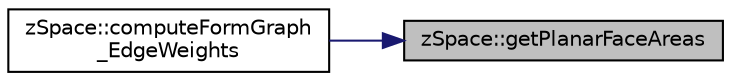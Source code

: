 digraph "zSpace::getPlanarFaceAreas"
{
 // LATEX_PDF_SIZE
  edge [fontname="Helvetica",fontsize="10",labelfontname="Helvetica",labelfontsize="10"];
  node [fontname="Helvetica",fontsize="10",shape=record];
  rankdir="RL";
  Node213 [label="zSpace::getPlanarFaceAreas",height=0.2,width=0.4,color="black", fillcolor="grey75", style="filled", fontcolor="black",tooltip="This method computes the area of every face of the mesh. It works only for if the faces are planar."];
  Node213 -> Node214 [dir="back",color="midnightblue",fontsize="10",style="solid",fontname="Helvetica"];
  Node214 [label="zSpace::computeFormGraph\l_EdgeWeights",height=0.2,width=0.4,color="black", fillcolor="white", style="filled",URL="$group__z_polytopal.html#ga99afc82e0233ac5ab8729972e84b4d31",tooltip="This method computes the form graph edge weights based on the force volume mesh face areas."];
}

